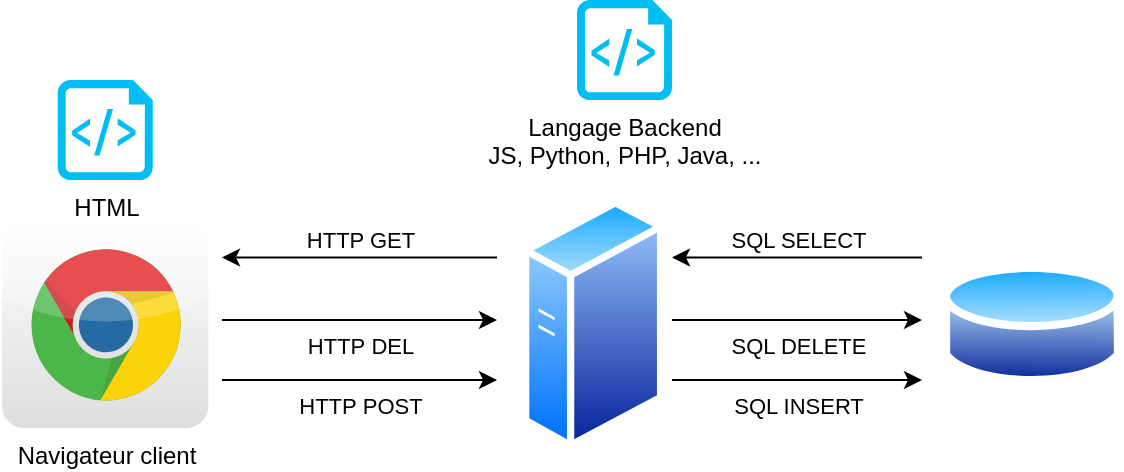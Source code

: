 <mxfile version="26.0.3">
  <diagram name="Page-1" id="h8Pk-Ec_L9b_7ux0lojJ">
    <mxGraphModel dx="702" dy="598" grid="1" gridSize="10" guides="1" tooltips="1" connect="1" arrows="1" fold="1" page="1" pageScale="1" pageWidth="827" pageHeight="1169" background="#ffffff" math="0" shadow="0">
      <root>
        <mxCell id="0" />
        <mxCell id="1" parent="0" />
        <mxCell id="JMQ2rB71Vb1QW5Y3Cyl6-1" value="Navigateur client" style="dashed=0;outlineConnect=0;html=1;align=center;labelPosition=center;verticalLabelPosition=bottom;verticalAlign=top;shape=mxgraph.webicons.chrome;gradientColor=#DFDEDE;labelBackgroundColor=none;fontColor=#000000;" parent="1" vertex="1">
          <mxGeometry x="250" y="200" width="103.2" height="104" as="geometry" />
        </mxCell>
        <mxCell id="JMQ2rB71Vb1QW5Y3Cyl6-3" value="HTML" style="verticalLabelPosition=bottom;html=1;verticalAlign=top;align=center;strokeColor=none;fillColor=#00BEF2;shape=mxgraph.azure.script_file;pointerEvents=1;labelBackgroundColor=none;fontColor=#000000;" parent="1" vertex="1">
          <mxGeometry x="277.85" y="130" width="47.5" height="50" as="geometry" />
        </mxCell>
        <mxCell id="JMQ2rB71Vb1QW5Y3Cyl6-10" value="Langage Backend&lt;div&gt;JS, Python, PHP, Java, ...&lt;/div&gt;" style="verticalLabelPosition=bottom;html=1;verticalAlign=top;align=center;strokeColor=none;fillColor=#00BEF2;shape=mxgraph.azure.script_file;pointerEvents=1;labelBackgroundColor=none;fontColor=#000000;" parent="1" vertex="1">
          <mxGeometry x="537.5" y="90" width="47.5" height="50" as="geometry" />
        </mxCell>
        <mxCell id="JMQ2rB71Vb1QW5Y3Cyl6-13" value="HTTP&lt;span style=&quot;background-color: initial;&quot;&gt;&amp;nbsp;POST&lt;/span&gt;" style="endArrow=classic;startArrow=none;html=1;rounded=0;labelBackgroundColor=none;fontColor=#000000;strokeColor=#000000;startFill=0;verticalAlign=top;" parent="1" edge="1">
          <mxGeometry width="50" height="50" relative="1" as="geometry">
            <mxPoint x="360" y="280" as="sourcePoint" />
            <mxPoint x="497.5" y="280" as="targetPoint" />
          </mxGeometry>
        </mxCell>
        <mxCell id="JMQ2rB71Vb1QW5Y3Cyl6-14" value="HTTP GET" style="endArrow=none;startArrow=classic;html=1;rounded=0;labelBackgroundColor=none;fontColor=#000000;strokeColor=#000000;verticalAlign=bottom;endFill=0;" parent="1" edge="1">
          <mxGeometry x="-0.002" width="50" height="50" relative="1" as="geometry">
            <mxPoint x="360" y="218.7" as="sourcePoint" />
            <mxPoint x="497.5" y="218.7" as="targetPoint" />
            <mxPoint as="offset" />
          </mxGeometry>
        </mxCell>
        <mxCell id="pGI6W3BUXigs60Nd6Iuy-1" value="" style="image;aspect=fixed;perimeter=ellipsePerimeter;html=1;align=center;shadow=0;dashed=0;spacingTop=3;image=img/lib/active_directory/generic_server.svg;" parent="1" vertex="1">
          <mxGeometry x="510" y="188.5" width="71.12" height="127" as="geometry" />
        </mxCell>
        <mxCell id="pGI6W3BUXigs60Nd6Iuy-2" value="" style="image;aspect=fixed;perimeter=ellipsePerimeter;html=1;align=center;shadow=0;dashed=0;spacingTop=3;image=img/lib/active_directory/database.svg;" parent="1" vertex="1">
          <mxGeometry x="720" y="218.7" width="90" height="66.6" as="geometry" />
        </mxCell>
        <mxCell id="pGI6W3BUXigs60Nd6Iuy-4" value="SQL INSERT" style="endArrow=classic;startArrow=none;html=1;rounded=0;labelBackgroundColor=none;fontColor=#000000;strokeColor=#000000;startFill=0;verticalAlign=top;" parent="1" edge="1">
          <mxGeometry width="50" height="50" relative="1" as="geometry">
            <mxPoint x="585" y="280" as="sourcePoint" />
            <mxPoint x="710" y="280" as="targetPoint" />
          </mxGeometry>
        </mxCell>
        <mxCell id="pGI6W3BUXigs60Nd6Iuy-5" value="SQL SELECT" style="endArrow=none;startArrow=classic;html=1;rounded=0;labelBackgroundColor=none;fontColor=#000000;strokeColor=#000000;verticalAlign=bottom;endFill=0;" parent="1" edge="1">
          <mxGeometry x="-0.002" width="50" height="50" relative="1" as="geometry">
            <mxPoint x="585" y="218.7" as="sourcePoint" />
            <mxPoint x="710" y="218.7" as="targetPoint" />
            <mxPoint as="offset" />
          </mxGeometry>
        </mxCell>
        <mxCell id="8jzZQ3zvmZgy1zhVMcF2-3" value="HTTP&lt;span style=&quot;background-color: initial;&quot;&gt;&amp;nbsp;DEL&lt;/span&gt;" style="endArrow=classic;startArrow=none;html=1;rounded=0;labelBackgroundColor=none;fontColor=#000000;strokeColor=#000000;startFill=0;verticalAlign=top;" parent="1" edge="1">
          <mxGeometry width="50" height="50" relative="1" as="geometry">
            <mxPoint x="360" y="250" as="sourcePoint" />
            <mxPoint x="497.5" y="250" as="targetPoint" />
          </mxGeometry>
        </mxCell>
        <mxCell id="8jzZQ3zvmZgy1zhVMcF2-4" value="SQL DELETE" style="endArrow=classic;startArrow=none;html=1;rounded=0;labelBackgroundColor=none;fontColor=#000000;strokeColor=#000000;startFill=0;verticalAlign=top;" parent="1" edge="1">
          <mxGeometry width="50" height="50" relative="1" as="geometry">
            <mxPoint x="585" y="250" as="sourcePoint" />
            <mxPoint x="710" y="250" as="targetPoint" />
          </mxGeometry>
        </mxCell>
      </root>
    </mxGraphModel>
  </diagram>
</mxfile>
